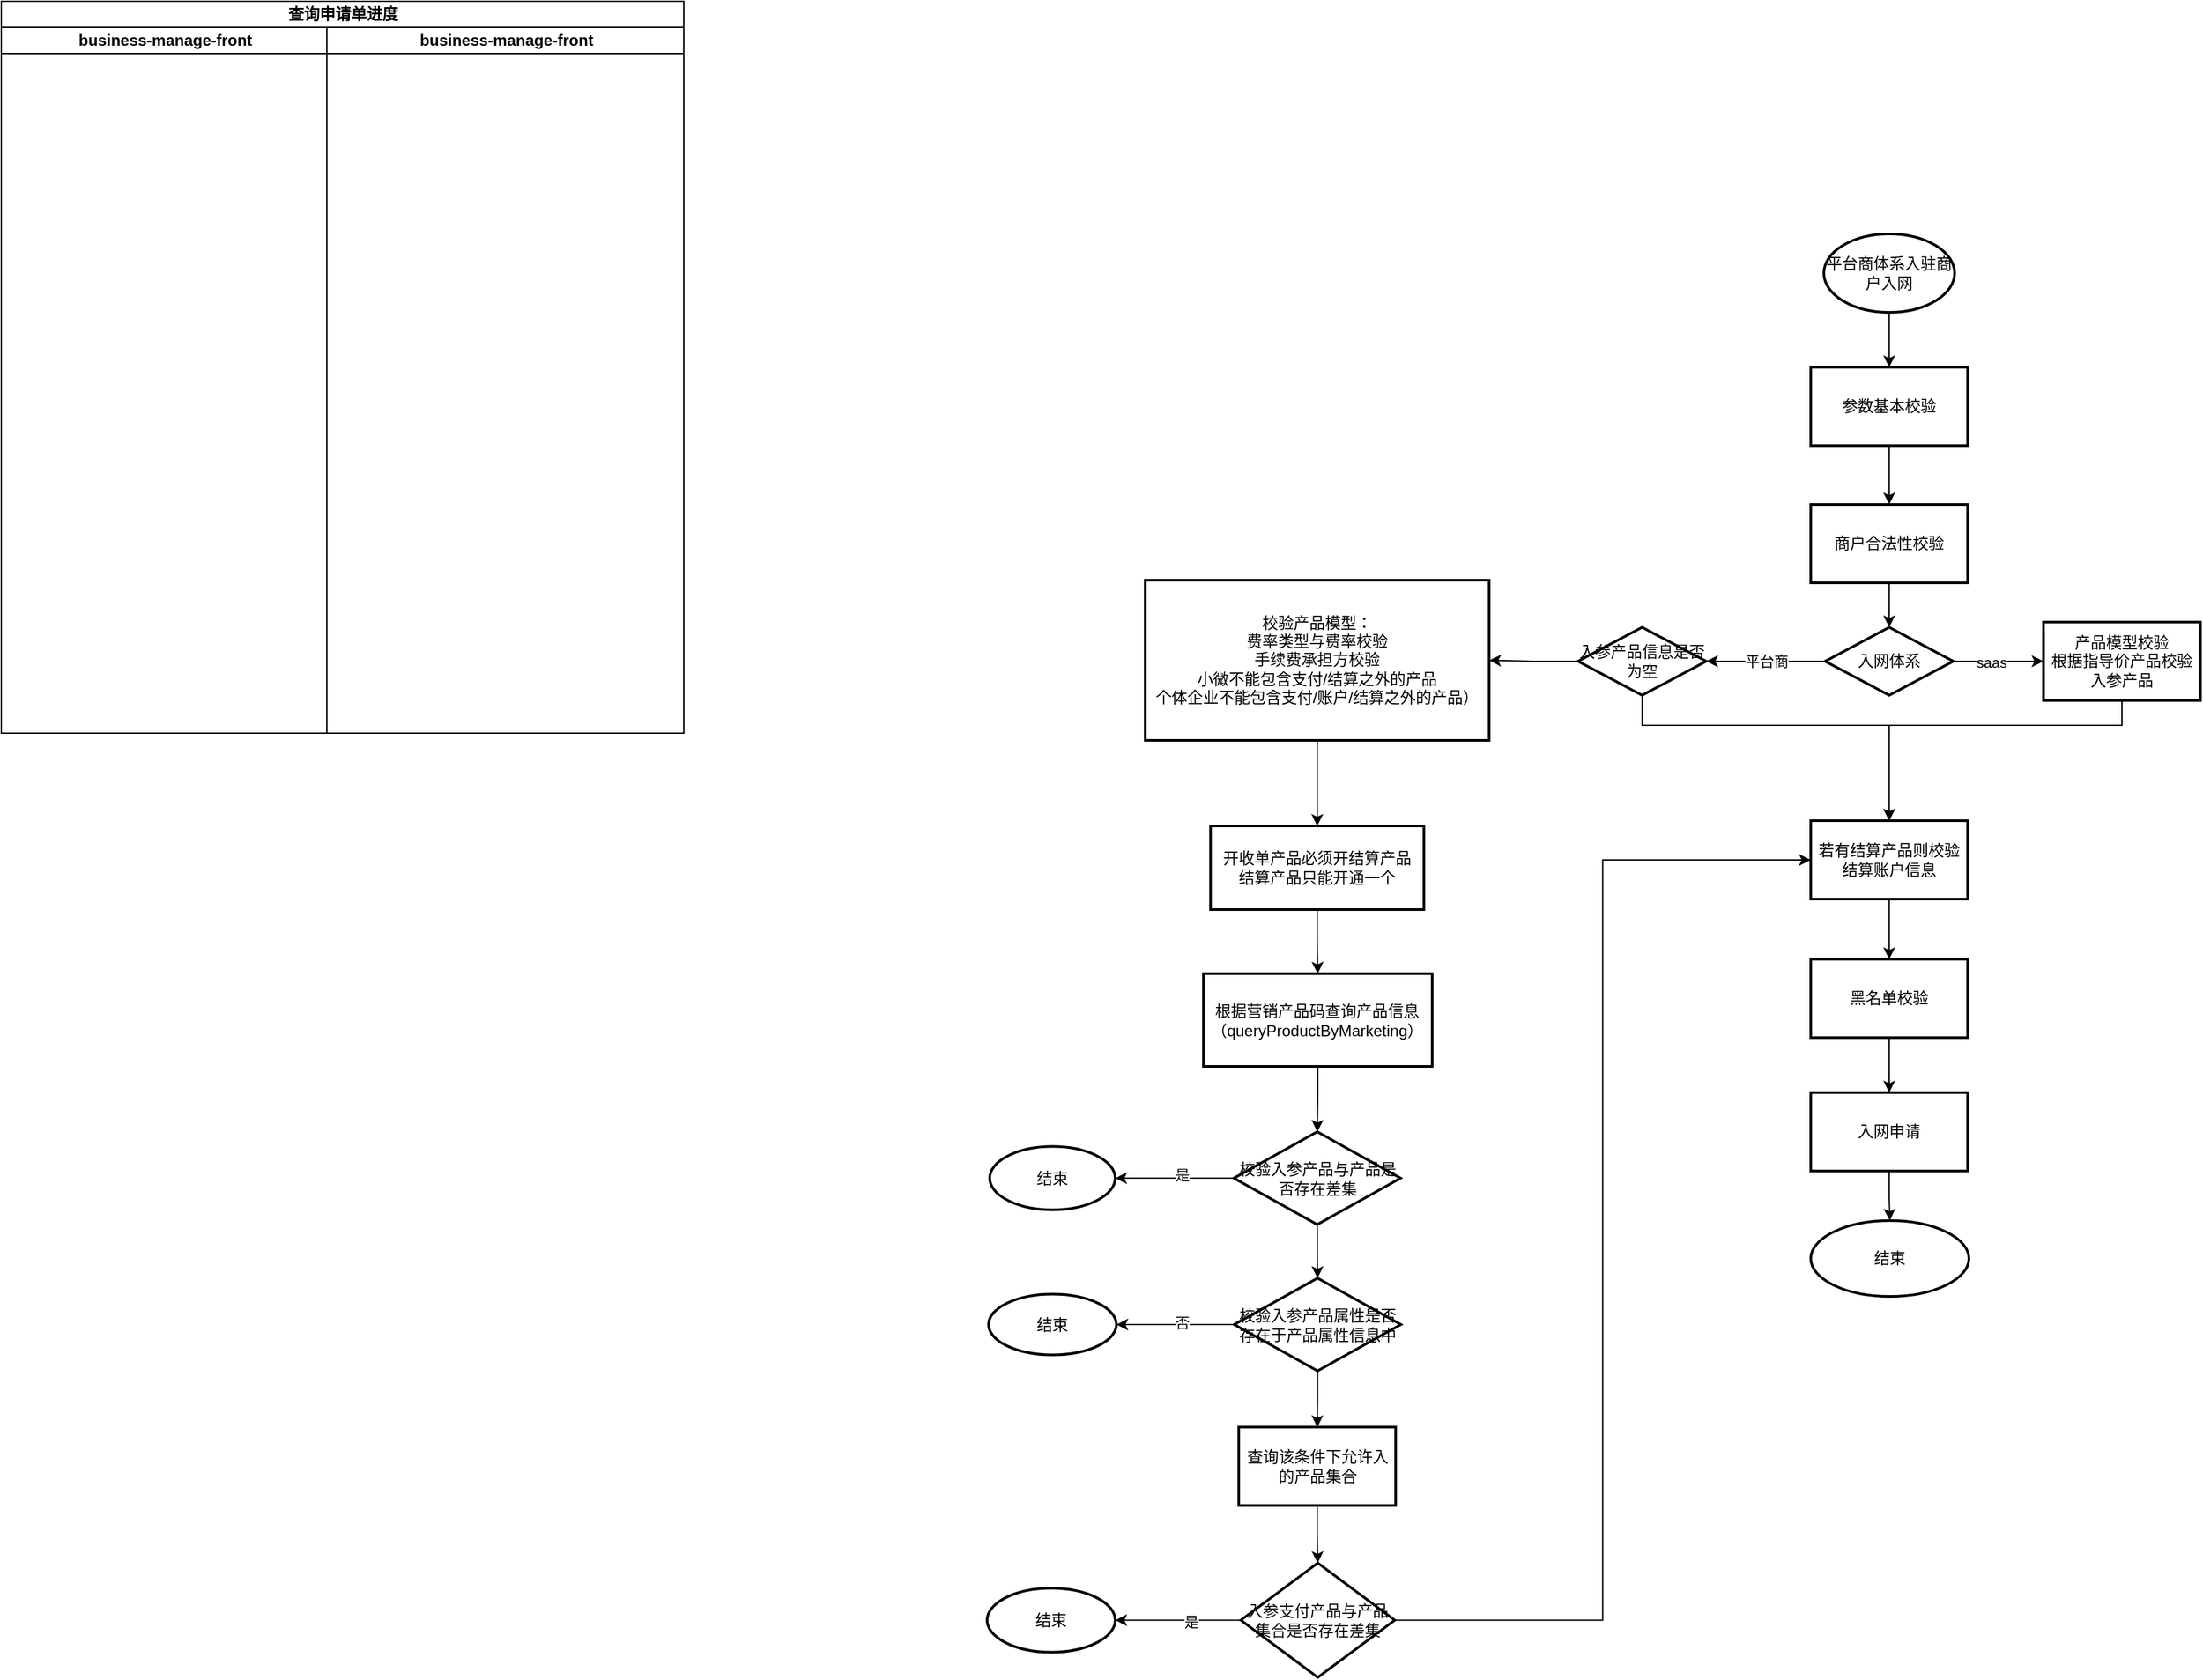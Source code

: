 <mxfile version="14.0.4" type="github" pages="2">
  <diagram name="迁移平台商入驻商户存在产品" id="74e2e168-ea6b-b213-b513-2b3c1d86103e">
    <mxGraphModel dx="1929" dy="1366" grid="0" gridSize="10" guides="1" tooltips="1" connect="1" arrows="1" fold="1" page="1" pageScale="1" pageWidth="1100" pageHeight="850" background="#ffffff" math="0" shadow="0">
      <root>
        <mxCell id="0" />
        <mxCell id="1" parent="0" />
        <mxCell id="KllGeDsj4ACoy9Njbnt4-1" value="查询申请单进度" style="swimlane;html=1;childLayout=stackLayout;resizeParent=1;resizeParentMax=0;startSize=20;" parent="1" vertex="1">
          <mxGeometry x="-614" y="-126" width="522" height="560" as="geometry" />
        </mxCell>
        <mxCell id="KllGeDsj4ACoy9Njbnt4-2" value="business-manage-front" style="swimlane;html=1;startSize=20;" parent="KllGeDsj4ACoy9Njbnt4-1" vertex="1">
          <mxGeometry y="20" width="249" height="540" as="geometry">
            <mxRectangle y="20" width="30" height="460" as="alternateBounds" />
          </mxGeometry>
        </mxCell>
        <mxCell id="KllGeDsj4ACoy9Njbnt4-3" value="business-manage-front" style="swimlane;html=1;startSize=20;" parent="KllGeDsj4ACoy9Njbnt4-1" vertex="1">
          <mxGeometry x="249" y="20" width="273" height="540" as="geometry" />
        </mxCell>
        <mxCell id="KllGeDsj4ACoy9Njbnt4-6" value="平台商体系入驻商户入网" style="strokeWidth=2;html=1;shape=mxgraph.flowchart.start_1;whiteSpace=wrap;" parent="1" vertex="1">
          <mxGeometry x="780" y="52" width="100" height="60" as="geometry" />
        </mxCell>
        <mxCell id="KllGeDsj4ACoy9Njbnt4-7" value="参数基本校验" style="whiteSpace=wrap;html=1;strokeWidth=2;" parent="1" vertex="1">
          <mxGeometry x="770" y="154" width="120" height="60" as="geometry" />
        </mxCell>
        <mxCell id="KllGeDsj4ACoy9Njbnt4-8" value="" style="edgeStyle=orthogonalEdgeStyle;rounded=0;orthogonalLoop=1;jettySize=auto;html=1;" parent="1" source="KllGeDsj4ACoy9Njbnt4-6" target="KllGeDsj4ACoy9Njbnt4-7" edge="1">
          <mxGeometry relative="1" as="geometry" />
        </mxCell>
        <mxCell id="6OJ7Nqk0drTf7unUIeKR-6" value="" style="edgeStyle=orthogonalEdgeStyle;rounded=0;orthogonalLoop=1;jettySize=auto;html=1;" edge="1" parent="1" source="6OJ7Nqk0drTf7unUIeKR-1" target="6OJ7Nqk0drTf7unUIeKR-5">
          <mxGeometry relative="1" as="geometry" />
        </mxCell>
        <mxCell id="6OJ7Nqk0drTf7unUIeKR-1" value="商户合法性校验" style="whiteSpace=wrap;html=1;strokeWidth=2;" vertex="1" parent="1">
          <mxGeometry x="770" y="259" width="120" height="60" as="geometry" />
        </mxCell>
        <mxCell id="6OJ7Nqk0drTf7unUIeKR-2" value="" style="edgeStyle=orthogonalEdgeStyle;rounded=0;orthogonalLoop=1;jettySize=auto;html=1;" edge="1" parent="1" source="KllGeDsj4ACoy9Njbnt4-7" target="6OJ7Nqk0drTf7unUIeKR-1">
          <mxGeometry relative="1" as="geometry" />
        </mxCell>
        <mxCell id="6OJ7Nqk0drTf7unUIeKR-8" value="" style="edgeStyle=orthogonalEdgeStyle;rounded=0;orthogonalLoop=1;jettySize=auto;html=1;" edge="1" parent="1" source="6OJ7Nqk0drTf7unUIeKR-5" target="6OJ7Nqk0drTf7unUIeKR-7">
          <mxGeometry relative="1" as="geometry" />
        </mxCell>
        <mxCell id="6OJ7Nqk0drTf7unUIeKR-11" value="saas" style="edgeLabel;html=1;align=center;verticalAlign=middle;resizable=0;points=[];" vertex="1" connectable="0" parent="6OJ7Nqk0drTf7unUIeKR-8">
          <mxGeometry x="-0.159" y="-1" relative="1" as="geometry">
            <mxPoint as="offset" />
          </mxGeometry>
        </mxCell>
        <mxCell id="6OJ7Nqk0drTf7unUIeKR-10" value="平台商" style="edgeStyle=orthogonalEdgeStyle;rounded=0;orthogonalLoop=1;jettySize=auto;html=1;" edge="1" parent="1" source="6OJ7Nqk0drTf7unUIeKR-5" target="6OJ7Nqk0drTf7unUIeKR-13">
          <mxGeometry relative="1" as="geometry">
            <mxPoint x="701" y="380.5" as="targetPoint" />
          </mxGeometry>
        </mxCell>
        <mxCell id="6OJ7Nqk0drTf7unUIeKR-5" value="入网体系" style="rhombus;whiteSpace=wrap;html=1;strokeWidth=2;" vertex="1" parent="1">
          <mxGeometry x="781" y="353" width="98" height="52" as="geometry" />
        </mxCell>
        <mxCell id="6OJ7Nqk0drTf7unUIeKR-21" style="edgeStyle=orthogonalEdgeStyle;rounded=0;orthogonalLoop=1;jettySize=auto;html=1;exitX=0.5;exitY=1;exitDx=0;exitDy=0;" edge="1" parent="1" source="6OJ7Nqk0drTf7unUIeKR-7" target="6OJ7Nqk0drTf7unUIeKR-18">
          <mxGeometry relative="1" as="geometry">
            <Array as="points">
              <mxPoint x="1008" y="428" />
              <mxPoint x="830" y="428" />
            </Array>
          </mxGeometry>
        </mxCell>
        <mxCell id="6OJ7Nqk0drTf7unUIeKR-7" value="产品模型校验&lt;br&gt;根据指导价产品校验入参产品" style="whiteSpace=wrap;html=1;strokeWidth=2;" vertex="1" parent="1">
          <mxGeometry x="948" y="349" width="120" height="60" as="geometry" />
        </mxCell>
        <mxCell id="6OJ7Nqk0drTf7unUIeKR-23" style="edgeStyle=orthogonalEdgeStyle;rounded=0;orthogonalLoop=1;jettySize=auto;html=1;exitX=0.5;exitY=1;exitDx=0;exitDy=0;entryX=0.5;entryY=0;entryDx=0;entryDy=0;" edge="1" parent="1" source="6OJ7Nqk0drTf7unUIeKR-13" target="6OJ7Nqk0drTf7unUIeKR-18">
          <mxGeometry relative="1" as="geometry">
            <Array as="points">
              <mxPoint x="641" y="428" />
              <mxPoint x="830" y="428" />
            </Array>
          </mxGeometry>
        </mxCell>
        <mxCell id="6OJ7Nqk0drTf7unUIeKR-46" value="" style="edgeStyle=orthogonalEdgeStyle;rounded=0;orthogonalLoop=1;jettySize=auto;html=1;" edge="1" parent="1" source="6OJ7Nqk0drTf7unUIeKR-13" target="6OJ7Nqk0drTf7unUIeKR-45">
          <mxGeometry relative="1" as="geometry" />
        </mxCell>
        <mxCell id="6OJ7Nqk0drTf7unUIeKR-13" value="入参产品信息是否为空" style="rhombus;whiteSpace=wrap;html=1;strokeWidth=2;" vertex="1" parent="1">
          <mxGeometry x="592" y="353" width="98" height="52" as="geometry" />
        </mxCell>
        <mxCell id="6OJ7Nqk0drTf7unUIeKR-31" value="" style="edgeStyle=orthogonalEdgeStyle;rounded=0;orthogonalLoop=1;jettySize=auto;html=1;" edge="1" parent="1" source="6OJ7Nqk0drTf7unUIeKR-15" target="6OJ7Nqk0drTf7unUIeKR-32">
          <mxGeometry relative="1" as="geometry" />
        </mxCell>
        <mxCell id="6OJ7Nqk0drTf7unUIeKR-15" value="根据营销产品码查询产品信息（queryProductByMarketing）" style="whiteSpace=wrap;html=1;strokeWidth=2;" vertex="1" parent="1">
          <mxGeometry x="305.44" y="618" width="175" height="71" as="geometry" />
        </mxCell>
        <mxCell id="6OJ7Nqk0drTf7unUIeKR-25" value="" style="edgeStyle=orthogonalEdgeStyle;rounded=0;orthogonalLoop=1;jettySize=auto;html=1;" edge="1" parent="1" source="6OJ7Nqk0drTf7unUIeKR-18" target="6OJ7Nqk0drTf7unUIeKR-24">
          <mxGeometry relative="1" as="geometry" />
        </mxCell>
        <mxCell id="6OJ7Nqk0drTf7unUIeKR-18" value="若有结算产品则校验结算账户信息" style="whiteSpace=wrap;html=1;strokeWidth=2;" vertex="1" parent="1">
          <mxGeometry x="770" y="501" width="120" height="60" as="geometry" />
        </mxCell>
        <mxCell id="6OJ7Nqk0drTf7unUIeKR-27" value="" style="edgeStyle=orthogonalEdgeStyle;rounded=0;orthogonalLoop=1;jettySize=auto;html=1;" edge="1" parent="1" source="6OJ7Nqk0drTf7unUIeKR-24" target="6OJ7Nqk0drTf7unUIeKR-26">
          <mxGeometry relative="1" as="geometry" />
        </mxCell>
        <mxCell id="6OJ7Nqk0drTf7unUIeKR-24" value="黑名单校验" style="whiteSpace=wrap;html=1;strokeWidth=2;" vertex="1" parent="1">
          <mxGeometry x="770" y="607" width="120" height="60" as="geometry" />
        </mxCell>
        <mxCell id="6OJ7Nqk0drTf7unUIeKR-29" value="" style="edgeStyle=orthogonalEdgeStyle;rounded=0;orthogonalLoop=1;jettySize=auto;html=1;" edge="1" parent="1" source="6OJ7Nqk0drTf7unUIeKR-26" target="6OJ7Nqk0drTf7unUIeKR-28">
          <mxGeometry relative="1" as="geometry" />
        </mxCell>
        <mxCell id="6OJ7Nqk0drTf7unUIeKR-26" value="入网申请" style="whiteSpace=wrap;html=1;strokeWidth=2;" vertex="1" parent="1">
          <mxGeometry x="770" y="709" width="120" height="60" as="geometry" />
        </mxCell>
        <mxCell id="6OJ7Nqk0drTf7unUIeKR-28" value="结束" style="ellipse;whiteSpace=wrap;html=1;strokeWidth=2;" vertex="1" parent="1">
          <mxGeometry x="770" y="807" width="121" height="58" as="geometry" />
        </mxCell>
        <mxCell id="6OJ7Nqk0drTf7unUIeKR-34" value="" style="edgeStyle=orthogonalEdgeStyle;rounded=0;orthogonalLoop=1;jettySize=auto;html=1;" edge="1" parent="1" source="6OJ7Nqk0drTf7unUIeKR-32" target="6OJ7Nqk0drTf7unUIeKR-33">
          <mxGeometry relative="1" as="geometry" />
        </mxCell>
        <mxCell id="6OJ7Nqk0drTf7unUIeKR-35" value="是" style="edgeLabel;html=1;align=center;verticalAlign=middle;resizable=0;points=[];" vertex="1" connectable="0" parent="6OJ7Nqk0drTf7unUIeKR-34">
          <mxGeometry x="-0.122" y="-3" relative="1" as="geometry">
            <mxPoint as="offset" />
          </mxGeometry>
        </mxCell>
        <mxCell id="6OJ7Nqk0drTf7unUIeKR-37" value="" style="edgeStyle=orthogonalEdgeStyle;rounded=0;orthogonalLoop=1;jettySize=auto;html=1;" edge="1" parent="1" source="6OJ7Nqk0drTf7unUIeKR-32" target="6OJ7Nqk0drTf7unUIeKR-36">
          <mxGeometry relative="1" as="geometry" />
        </mxCell>
        <mxCell id="6OJ7Nqk0drTf7unUIeKR-32" value="&lt;span&gt;校验入参产品与产品是否存在差集&lt;/span&gt;" style="rhombus;whiteSpace=wrap;html=1;strokeWidth=2;" vertex="1" parent="1">
          <mxGeometry x="328.75" y="739" width="127.5" height="71" as="geometry" />
        </mxCell>
        <mxCell id="6OJ7Nqk0drTf7unUIeKR-33" value="结束" style="ellipse;whiteSpace=wrap;html=1;strokeWidth=2;" vertex="1" parent="1">
          <mxGeometry x="142" y="750.25" width="96" height="48.5" as="geometry" />
        </mxCell>
        <mxCell id="6OJ7Nqk0drTf7unUIeKR-41" value="" style="edgeStyle=orthogonalEdgeStyle;rounded=0;orthogonalLoop=1;jettySize=auto;html=1;" edge="1" parent="1" source="6OJ7Nqk0drTf7unUIeKR-36" target="6OJ7Nqk0drTf7unUIeKR-40">
          <mxGeometry relative="1" as="geometry" />
        </mxCell>
        <mxCell id="6OJ7Nqk0drTf7unUIeKR-42" value="否" style="edgeLabel;html=1;align=center;verticalAlign=middle;resizable=0;points=[];" vertex="1" connectable="0" parent="6OJ7Nqk0drTf7unUIeKR-41">
          <mxGeometry x="-0.113" y="-2" relative="1" as="geometry">
            <mxPoint as="offset" />
          </mxGeometry>
        </mxCell>
        <mxCell id="6OJ7Nqk0drTf7unUIeKR-44" value="" style="edgeStyle=orthogonalEdgeStyle;rounded=0;orthogonalLoop=1;jettySize=auto;html=1;" edge="1" parent="1" source="6OJ7Nqk0drTf7unUIeKR-36" target="6OJ7Nqk0drTf7unUIeKR-43">
          <mxGeometry relative="1" as="geometry" />
        </mxCell>
        <mxCell id="6OJ7Nqk0drTf7unUIeKR-36" value="校验入参产品属性是否存在于产品属性信息中" style="rhombus;whiteSpace=wrap;html=1;strokeWidth=2;" vertex="1" parent="1">
          <mxGeometry x="329" y="851" width="127.5" height="71" as="geometry" />
        </mxCell>
        <mxCell id="6OJ7Nqk0drTf7unUIeKR-40" value="结束" style="ellipse;whiteSpace=wrap;html=1;strokeWidth=2;" vertex="1" parent="1">
          <mxGeometry x="141.13" y="863.25" width="97.75" height="46.5" as="geometry" />
        </mxCell>
        <mxCell id="6OJ7Nqk0drTf7unUIeKR-57" value="" style="edgeStyle=orthogonalEdgeStyle;rounded=0;orthogonalLoop=1;jettySize=auto;html=1;" edge="1" parent="1" source="6OJ7Nqk0drTf7unUIeKR-43" target="6OJ7Nqk0drTf7unUIeKR-56">
          <mxGeometry relative="1" as="geometry" />
        </mxCell>
        <mxCell id="6OJ7Nqk0drTf7unUIeKR-43" value="查询该条件下允许入的产品集合" style="whiteSpace=wrap;html=1;strokeWidth=2;" vertex="1" parent="1">
          <mxGeometry x="332.5" y="965" width="120" height="60" as="geometry" />
        </mxCell>
        <mxCell id="6OJ7Nqk0drTf7unUIeKR-48" value="" style="edgeStyle=orthogonalEdgeStyle;rounded=0;orthogonalLoop=1;jettySize=auto;html=1;" edge="1" parent="1" source="6OJ7Nqk0drTf7unUIeKR-45" target="6OJ7Nqk0drTf7unUIeKR-47">
          <mxGeometry relative="1" as="geometry" />
        </mxCell>
        <mxCell id="6OJ7Nqk0drTf7unUIeKR-45" value="校验产品模型：&lt;br&gt;费率类型与费率校验&lt;br&gt;手续费承担方校验&lt;br&gt;小微不能包含支付/结算之外的产品&lt;br&gt;个体企业不能包含支付/账户/结算之外的产品）" style="whiteSpace=wrap;html=1;strokeWidth=2;" vertex="1" parent="1">
          <mxGeometry x="261" y="317" width="263" height="122.5" as="geometry" />
        </mxCell>
        <mxCell id="6OJ7Nqk0drTf7unUIeKR-49" value="" style="edgeStyle=orthogonalEdgeStyle;rounded=0;orthogonalLoop=1;jettySize=auto;html=1;" edge="1" parent="1" source="6OJ7Nqk0drTf7unUIeKR-47" target="6OJ7Nqk0drTf7unUIeKR-15">
          <mxGeometry relative="1" as="geometry" />
        </mxCell>
        <mxCell id="6OJ7Nqk0drTf7unUIeKR-47" value="开收单产品必须开结算产品&lt;br&gt;结算产品只能开通一个" style="whiteSpace=wrap;html=1;strokeWidth=2;" vertex="1" parent="1">
          <mxGeometry x="310.88" y="505" width="163.24" height="64" as="geometry" />
        </mxCell>
        <mxCell id="6OJ7Nqk0drTf7unUIeKR-63" value="" style="edgeStyle=orthogonalEdgeStyle;rounded=0;orthogonalLoop=1;jettySize=auto;html=1;" edge="1" parent="1" source="6OJ7Nqk0drTf7unUIeKR-56" target="6OJ7Nqk0drTf7unUIeKR-62">
          <mxGeometry relative="1" as="geometry" />
        </mxCell>
        <mxCell id="6OJ7Nqk0drTf7unUIeKR-64" value="是" style="edgeLabel;html=1;align=center;verticalAlign=middle;resizable=0;points=[];" vertex="1" connectable="0" parent="6OJ7Nqk0drTf7unUIeKR-63">
          <mxGeometry x="-0.212" y="1" relative="1" as="geometry">
            <mxPoint as="offset" />
          </mxGeometry>
        </mxCell>
        <mxCell id="6OJ7Nqk0drTf7unUIeKR-66" value="" style="edgeStyle=orthogonalEdgeStyle;rounded=0;orthogonalLoop=1;jettySize=auto;html=1;entryX=0;entryY=0.5;entryDx=0;entryDy=0;" edge="1" parent="1" source="6OJ7Nqk0drTf7unUIeKR-56" target="6OJ7Nqk0drTf7unUIeKR-18">
          <mxGeometry relative="1" as="geometry">
            <mxPoint x="391.6" y="1142.032" as="targetPoint" />
          </mxGeometry>
        </mxCell>
        <mxCell id="6OJ7Nqk0drTf7unUIeKR-56" value="&lt;span&gt;入参支付产品与产品集合是否存在差集&lt;/span&gt;" style="rhombus;whiteSpace=wrap;html=1;strokeWidth=2;" vertex="1" parent="1">
          <mxGeometry x="334.13" y="1069" width="117.63" height="87.5" as="geometry" />
        </mxCell>
        <mxCell id="6OJ7Nqk0drTf7unUIeKR-62" value="结束" style="ellipse;whiteSpace=wrap;html=1;strokeWidth=2;" vertex="1" parent="1">
          <mxGeometry x="140" y="1088.25" width="98" height="49" as="geometry" />
        </mxCell>
      </root>
    </mxGraphModel>
  </diagram>
  <diagram id="xMQZjuHvh5yQaUtxyoXN" name="协议&amp;电子签章">
    <mxGraphModel dx="829" dy="516" grid="0" gridSize="10" guides="1" tooltips="1" connect="1" arrows="1" fold="1" page="1" pageScale="1" pageWidth="827" pageHeight="1169" math="0" shadow="0">
      <root>
        <mxCell id="6D580EjlVo4oe9tn3Bij-0" />
        <mxCell id="6D580EjlVo4oe9tn3Bij-1" parent="6D580EjlVo4oe9tn3Bij-0" />
        <mxCell id="YNEcawaOifFSc9qhL8P--29" value="" style="rounded=1;arcSize=10;dashed=1;strokeColor=#000000;fillColor=none;gradientColor=none;dashPattern=8 3 1 3;strokeWidth=2;" parent="6D580EjlVo4oe9tn3Bij-1" vertex="1">
          <mxGeometry x="402.5" y="720" width="185" height="90" as="geometry" />
        </mxCell>
        <mxCell id="YNEcawaOifFSc9qhL8P--0" value="表单新增协议模块：&lt;br&gt;企业/个体入网单&lt;br&gt;saas入网单" style="strokeWidth=2;html=1;shape=mxgraph.flowchart.annotation_1;align=left;pointerEvents=1;" parent="6D580EjlVo4oe9tn3Bij-1" vertex="1">
          <mxGeometry x="170" y="60" width="50" height="100" as="geometry" />
        </mxCell>
        <mxCell id="YNEcawaOifFSc9qhL8P--2" value="切换流程对应服务：&lt;br&gt;企业/个体流程模型&lt;br&gt;saas流程模型" style="strokeWidth=2;html=1;shape=mxgraph.flowchart.annotation_1;align=left;pointerEvents=1;" parent="6D580EjlVo4oe9tn3Bij-1" vertex="1">
          <mxGeometry x="364" y="60" width="50" height="100" as="geometry" />
        </mxCell>
        <mxCell id="YNEcawaOifFSc9qhL8P--3" value="表单改动" style="text;html=1;align=center;verticalAlign=middle;resizable=0;points=[];autosize=1;" parent="6D580EjlVo4oe9tn3Bij-1" vertex="1">
          <mxGeometry x="165" y="20" width="60" height="20" as="geometry" />
        </mxCell>
        <mxCell id="YNEcawaOifFSc9qhL8P--4" value="流程模型改动" style="text;html=1;align=center;verticalAlign=middle;resizable=0;points=[];autosize=1;" parent="6D580EjlVo4oe9tn3Bij-1" vertex="1">
          <mxGeometry x="360" y="20" width="90" height="20" as="geometry" />
        </mxCell>
        <mxCell id="YNEcawaOifFSc9qhL8P--6" value="签章流程" style="swimlane;html=1;childLayout=stackLayout;resizeParent=1;resizeParentMax=0;startSize=20;" parent="6D580EjlVo4oe9tn3Bij-1" vertex="1">
          <mxGeometry x="165" y="250" width="640" height="830" as="geometry" />
        </mxCell>
        <mxCell id="YNEcawaOifFSc9qhL8P--7" value="流程魔方" style="swimlane;html=1;startSize=20;" parent="YNEcawaOifFSc9qhL8P--6" vertex="1">
          <mxGeometry y="20" width="220" height="810" as="geometry" />
        </mxCell>
        <mxCell id="YNEcawaOifFSc9qhL8P--10" value="提交" style="strokeWidth=2;html=1;shape=mxgraph.flowchart.start_1;whiteSpace=wrap;" parent="YNEcawaOifFSc9qhL8P--7" vertex="1">
          <mxGeometry x="60" y="40" width="100" height="60" as="geometry" />
        </mxCell>
        <mxCell id="YNEcawaOifFSc9qhL8P--8" value="业务管理系统" style="swimlane;html=1;startSize=20;" parent="YNEcawaOifFSc9qhL8P--6" vertex="1">
          <mxGeometry x="220" y="20" width="220" height="810" as="geometry" />
        </mxCell>
        <mxCell id="YNEcawaOifFSc9qhL8P--11" value="生成协议" style="whiteSpace=wrap;html=1;strokeWidth=2;" parent="YNEcawaOifFSc9qhL8P--8" vertex="1">
          <mxGeometry x="50" y="40" width="120" height="60" as="geometry" />
        </mxCell>
        <mxCell id="YNEcawaOifFSc9qhL8P--9" value="入网子系统" style="swimlane;html=1;startSize=20;" parent="YNEcawaOifFSc9qhL8P--6" vertex="1">
          <mxGeometry x="440" y="20" width="200" height="810" as="geometry" />
        </mxCell>
        <mxCell id="YNEcawaOifFSc9qhL8P--12" value="" style="edgeStyle=orthogonalEdgeStyle;rounded=0;orthogonalLoop=1;jettySize=auto;html=1;" parent="YNEcawaOifFSc9qhL8P--6" source="YNEcawaOifFSc9qhL8P--10" target="YNEcawaOifFSc9qhL8P--11" edge="1">
          <mxGeometry relative="1" as="geometry" />
        </mxCell>
        <mxCell id="YNEcawaOifFSc9qhL8P--16" value="" style="edgeStyle=orthogonalEdgeStyle;rounded=0;orthogonalLoop=1;jettySize=auto;html=1;" parent="6D580EjlVo4oe9tn3Bij-1" source="YNEcawaOifFSc9qhL8P--13" target="YNEcawaOifFSc9qhL8P--15" edge="1">
          <mxGeometry relative="1" as="geometry" />
        </mxCell>
        <mxCell id="YNEcawaOifFSc9qhL8P--13" value="发起电子签章" style="whiteSpace=wrap;html=1;strokeWidth=2;" parent="6D580EjlVo4oe9tn3Bij-1" vertex="1">
          <mxGeometry x="435" y="450" width="120" height="60" as="geometry" />
        </mxCell>
        <mxCell id="YNEcawaOifFSc9qhL8P--14" value="" style="edgeStyle=orthogonalEdgeStyle;rounded=0;orthogonalLoop=1;jettySize=auto;html=1;" parent="6D580EjlVo4oe9tn3Bij-1" source="YNEcawaOifFSc9qhL8P--11" target="YNEcawaOifFSc9qhL8P--13" edge="1">
          <mxGeometry relative="1" as="geometry" />
        </mxCell>
        <mxCell id="YNEcawaOifFSc9qhL8P--18" value="" style="edgeStyle=orthogonalEdgeStyle;rounded=0;orthogonalLoop=1;jettySize=auto;html=1;" parent="6D580EjlVo4oe9tn3Bij-1" source="YNEcawaOifFSc9qhL8P--15" target="YNEcawaOifFSc9qhL8P--17" edge="1">
          <mxGeometry relative="1" as="geometry" />
        </mxCell>
        <mxCell id="YNEcawaOifFSc9qhL8P--15" value="签章操作" style="whiteSpace=wrap;html=1;strokeWidth=2;" parent="6D580EjlVo4oe9tn3Bij-1" vertex="1">
          <mxGeometry x="635" y="450" width="120" height="60" as="geometry" />
        </mxCell>
        <mxCell id="YNEcawaOifFSc9qhL8P--20" value="" style="edgeStyle=orthogonalEdgeStyle;rounded=0;orthogonalLoop=1;jettySize=auto;html=1;" parent="6D580EjlVo4oe9tn3Bij-1" source="YNEcawaOifFSc9qhL8P--17" target="YNEcawaOifFSc9qhL8P--19" edge="1">
          <mxGeometry relative="1" as="geometry" />
        </mxCell>
        <mxCell id="YNEcawaOifFSc9qhL8P--17" value="签章完成并回调" style="whiteSpace=wrap;html=1;strokeWidth=2;" parent="6D580EjlVo4oe9tn3Bij-1" vertex="1">
          <mxGeometry x="635" y="590" width="120" height="60" as="geometry" />
        </mxCell>
        <mxCell id="YNEcawaOifFSc9qhL8P--22" value="" style="edgeStyle=orthogonalEdgeStyle;rounded=0;orthogonalLoop=1;jettySize=auto;html=1;" parent="6D580EjlVo4oe9tn3Bij-1" source="YNEcawaOifFSc9qhL8P--19" target="YNEcawaOifFSc9qhL8P--21" edge="1">
          <mxGeometry relative="1" as="geometry" />
        </mxCell>
        <mxCell id="YNEcawaOifFSc9qhL8P--19" value="接受签章回调" style="whiteSpace=wrap;html=1;strokeWidth=2;" parent="6D580EjlVo4oe9tn3Bij-1" vertex="1">
          <mxGeometry x="435" y="590" width="120" height="60" as="geometry" />
        </mxCell>
        <mxCell id="YNEcawaOifFSc9qhL8P--24" value="" style="edgeStyle=orthogonalEdgeStyle;rounded=0;orthogonalLoop=1;jettySize=auto;html=1;" parent="6D580EjlVo4oe9tn3Bij-1" source="YNEcawaOifFSc9qhL8P--21" target="YNEcawaOifFSc9qhL8P--23" edge="1">
          <mxGeometry relative="1" as="geometry" />
        </mxCell>
        <mxCell id="YNEcawaOifFSc9qhL8P--21" value="组装已签章协议信息。添加授权协议与出款说明" style="whiteSpace=wrap;html=1;strokeWidth=2;" parent="6D580EjlVo4oe9tn3Bij-1" vertex="1">
          <mxGeometry x="435" y="730" width="120" height="60" as="geometry" />
        </mxCell>
        <mxCell id="YNEcawaOifFSc9qhL8P--26" value="" style="edgeStyle=orthogonalEdgeStyle;rounded=0;orthogonalLoop=1;jettySize=auto;html=1;" parent="6D580EjlVo4oe9tn3Bij-1" source="YNEcawaOifFSc9qhL8P--23" target="YNEcawaOifFSc9qhL8P--25" edge="1">
          <mxGeometry relative="1" as="geometry" />
        </mxCell>
        <mxCell id="YNEcawaOifFSc9qhL8P--23" value="唤醒工单" style="whiteSpace=wrap;html=1;strokeWidth=2;" parent="6D580EjlVo4oe9tn3Bij-1" vertex="1">
          <mxGeometry x="435" y="870" width="120" height="60" as="geometry" />
        </mxCell>
        <mxCell id="YNEcawaOifFSc9qhL8P--28" value="" style="edgeStyle=orthogonalEdgeStyle;rounded=0;orthogonalLoop=1;jettySize=auto;html=1;" parent="6D580EjlVo4oe9tn3Bij-1" source="YNEcawaOifFSc9qhL8P--25" target="YNEcawaOifFSc9qhL8P--27" edge="1">
          <mxGeometry relative="1" as="geometry" />
        </mxCell>
        <mxCell id="YNEcawaOifFSc9qhL8P--25" value="映射已签章协议到工单" style="whiteSpace=wrap;html=1;strokeWidth=2;" parent="6D580EjlVo4oe9tn3Bij-1" vertex="1">
          <mxGeometry x="235" y="870" width="120" height="60" as="geometry" />
        </mxCell>
        <mxCell id="YNEcawaOifFSc9qhL8P--27" value="结束" style="ellipse;whiteSpace=wrap;html=1;strokeWidth=2;" parent="6D580EjlVo4oe9tn3Bij-1" vertex="1">
          <mxGeometry x="247.5" y="990" width="95" height="50" as="geometry" />
        </mxCell>
      </root>
    </mxGraphModel>
  </diagram>
</mxfile>
